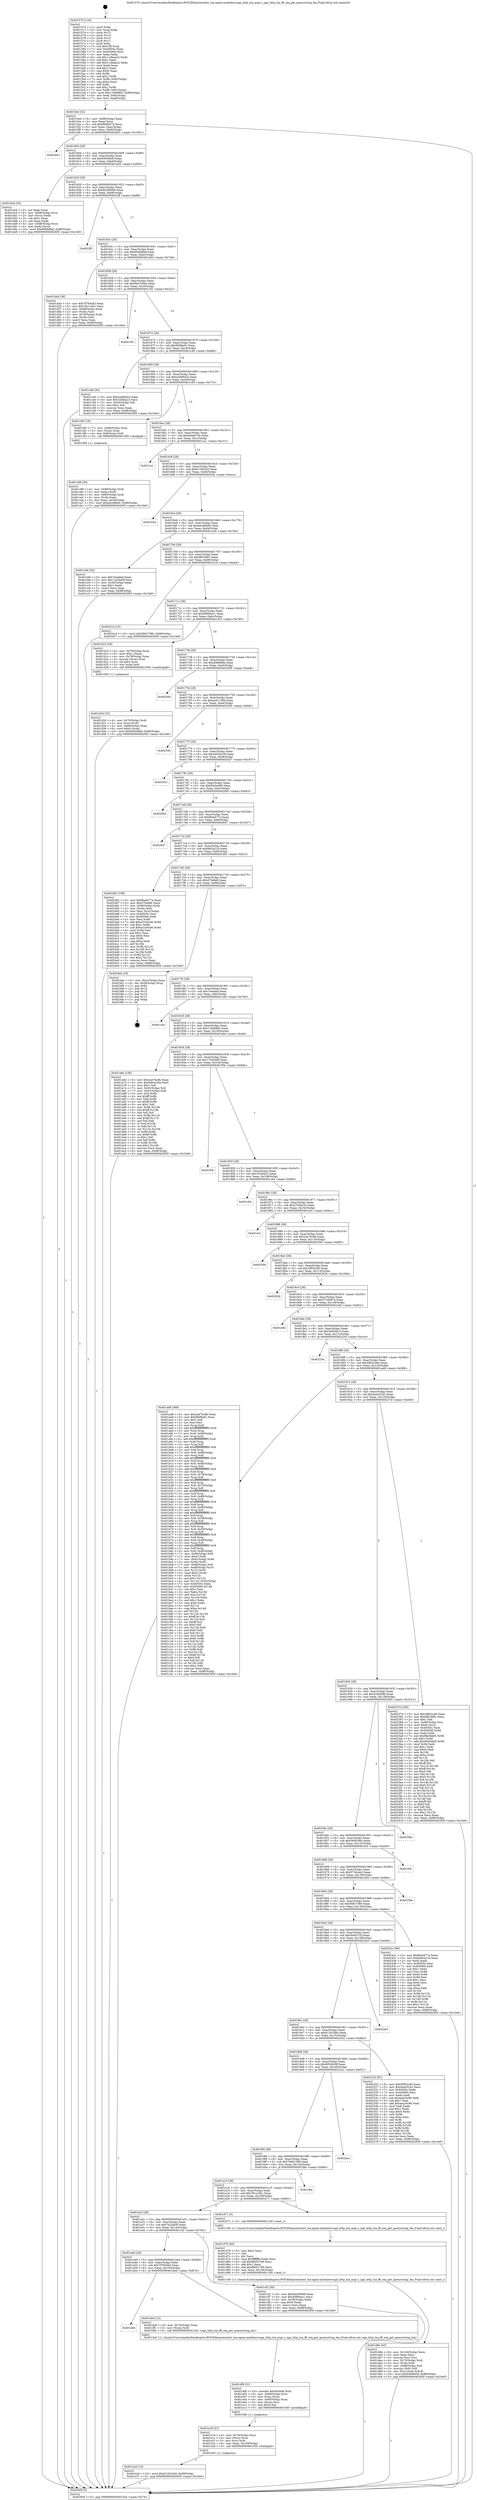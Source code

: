 digraph "0x401570" {
  label = "0x401570 (/mnt/c/Users/mathe/Desktop/tcc/POCII/binaries/extr_lua-nginx-modulesrcngx_http_lua_args.c_ngx_http_lua_ffi_req_get_querystring_len_Final-ollvm.out::main(0))"
  labelloc = "t"
  node[shape=record]

  Entry [label="",width=0.3,height=0.3,shape=circle,fillcolor=black,style=filled]
  "0x4015e4" [label="{
     0x4015e4 [32]\l
     | [instrs]\l
     &nbsp;&nbsp;0x4015e4 \<+6\>: mov -0x98(%rbp),%eax\l
     &nbsp;&nbsp;0x4015ea \<+2\>: mov %eax,%ecx\l
     &nbsp;&nbsp;0x4015ec \<+6\>: sub $0x86fdb57a,%ecx\l
     &nbsp;&nbsp;0x4015f2 \<+6\>: mov %eax,-0xac(%rbp)\l
     &nbsp;&nbsp;0x4015f8 \<+6\>: mov %ecx,-0xb0(%rbp)\l
     &nbsp;&nbsp;0x4015fe \<+6\>: je 0000000000402601 \<main+0x1091\>\l
  }"]
  "0x402601" [label="{
     0x402601\l
  }", style=dashed]
  "0x401604" [label="{
     0x401604 [28]\l
     | [instrs]\l
     &nbsp;&nbsp;0x401604 \<+5\>: jmp 0000000000401609 \<main+0x99\>\l
     &nbsp;&nbsp;0x401609 \<+6\>: mov -0xac(%rbp),%eax\l
     &nbsp;&nbsp;0x40160f \<+5\>: sub $0x93608a5f,%eax\l
     &nbsp;&nbsp;0x401614 \<+6\>: mov %eax,-0xb4(%rbp)\l
     &nbsp;&nbsp;0x40161a \<+6\>: je 0000000000401dcb \<main+0x85b\>\l
  }"]
  Exit [label="",width=0.3,height=0.3,shape=circle,fillcolor=black,style=filled,peripheries=2]
  "0x401dcb" [label="{
     0x401dcb [34]\l
     | [instrs]\l
     &nbsp;&nbsp;0x401dcb \<+2\>: xor %eax,%eax\l
     &nbsp;&nbsp;0x401dcd \<+4\>: mov -0x68(%rbp),%rcx\l
     &nbsp;&nbsp;0x401dd1 \<+2\>: mov (%rcx),%edx\l
     &nbsp;&nbsp;0x401dd3 \<+3\>: sub $0x1,%eax\l
     &nbsp;&nbsp;0x401dd6 \<+2\>: sub %eax,%edx\l
     &nbsp;&nbsp;0x401dd8 \<+4\>: mov -0x68(%rbp),%rcx\l
     &nbsp;&nbsp;0x401ddc \<+2\>: mov %edx,(%rcx)\l
     &nbsp;&nbsp;0x401dde \<+10\>: movl $0x9569dfa9,-0x98(%rbp)\l
     &nbsp;&nbsp;0x401de8 \<+5\>: jmp 000000000040265f \<main+0x10ef\>\l
  }"]
  "0x401620" [label="{
     0x401620 [28]\l
     | [instrs]\l
     &nbsp;&nbsp;0x401620 \<+5\>: jmp 0000000000401625 \<main+0xb5\>\l
     &nbsp;&nbsp;0x401625 \<+6\>: mov -0xac(%rbp),%eax\l
     &nbsp;&nbsp;0x40162b \<+5\>: sub $0x94299466,%eax\l
     &nbsp;&nbsp;0x401630 \<+6\>: mov %eax,-0xb8(%rbp)\l
     &nbsp;&nbsp;0x401636 \<+6\>: je 00000000004022ff \<main+0xd8f\>\l
  }"]
  "0x401e2d" [label="{
     0x401e2d [15]\l
     | [instrs]\l
     &nbsp;&nbsp;0x401e2d \<+10\>: movl $0x61261b84,-0x98(%rbp)\l
     &nbsp;&nbsp;0x401e37 \<+5\>: jmp 000000000040265f \<main+0x10ef\>\l
  }"]
  "0x4022ff" [label="{
     0x4022ff\l
  }", style=dashed]
  "0x40163c" [label="{
     0x40163c [28]\l
     | [instrs]\l
     &nbsp;&nbsp;0x40163c \<+5\>: jmp 0000000000401641 \<main+0xd1\>\l
     &nbsp;&nbsp;0x401641 \<+6\>: mov -0xac(%rbp),%eax\l
     &nbsp;&nbsp;0x401647 \<+5\>: sub $0x9569dfa9,%eax\l
     &nbsp;&nbsp;0x40164c \<+6\>: mov %eax,-0xbc(%rbp)\l
     &nbsp;&nbsp;0x401652 \<+6\>: je 0000000000401d4d \<main+0x7dd\>\l
  }"]
  "0x401e18" [label="{
     0x401e18 [21]\l
     | [instrs]\l
     &nbsp;&nbsp;0x401e18 \<+4\>: mov -0x70(%rbp),%rcx\l
     &nbsp;&nbsp;0x401e1c \<+3\>: mov (%rcx),%rcx\l
     &nbsp;&nbsp;0x401e1f \<+3\>: mov %rcx,%rdi\l
     &nbsp;&nbsp;0x401e22 \<+6\>: mov %eax,-0x158(%rbp)\l
     &nbsp;&nbsp;0x401e28 \<+5\>: call 0000000000401030 \<free@plt\>\l
     | [calls]\l
     &nbsp;&nbsp;0x401030 \{1\} (unknown)\l
  }"]
  "0x401d4d" [label="{
     0x401d4d [36]\l
     | [instrs]\l
     &nbsp;&nbsp;0x401d4d \<+5\>: mov $0x7f793d43,%eax\l
     &nbsp;&nbsp;0x401d52 \<+5\>: mov $0x78c1c4b1,%ecx\l
     &nbsp;&nbsp;0x401d57 \<+4\>: mov -0x68(%rbp),%rdx\l
     &nbsp;&nbsp;0x401d5b \<+2\>: mov (%rdx),%esi\l
     &nbsp;&nbsp;0x401d5d \<+4\>: mov -0x78(%rbp),%rdx\l
     &nbsp;&nbsp;0x401d61 \<+2\>: cmp (%rdx),%esi\l
     &nbsp;&nbsp;0x401d63 \<+3\>: cmovl %ecx,%eax\l
     &nbsp;&nbsp;0x401d66 \<+6\>: mov %eax,-0x98(%rbp)\l
     &nbsp;&nbsp;0x401d6c \<+5\>: jmp 000000000040265f \<main+0x10ef\>\l
  }"]
  "0x401658" [label="{
     0x401658 [28]\l
     | [instrs]\l
     &nbsp;&nbsp;0x401658 \<+5\>: jmp 000000000040165d \<main+0xed\>\l
     &nbsp;&nbsp;0x40165d \<+6\>: mov -0xac(%rbp),%eax\l
     &nbsp;&nbsp;0x401663 \<+5\>: sub $0x9a47e94e,%eax\l
     &nbsp;&nbsp;0x401668 \<+6\>: mov %eax,-0xc0(%rbp)\l
     &nbsp;&nbsp;0x40166e \<+6\>: je 0000000000402192 \<main+0xc22\>\l
  }"]
  "0x401df9" [label="{
     0x401df9 [31]\l
     | [instrs]\l
     &nbsp;&nbsp;0x401df9 \<+10\>: movabs $0x4030d6,%rdi\l
     &nbsp;&nbsp;0x401e03 \<+4\>: mov -0x60(%rbp),%rcx\l
     &nbsp;&nbsp;0x401e07 \<+3\>: mov %rax,(%rcx)\l
     &nbsp;&nbsp;0x401e0a \<+4\>: mov -0x60(%rbp),%rax\l
     &nbsp;&nbsp;0x401e0e \<+3\>: mov (%rax),%rsi\l
     &nbsp;&nbsp;0x401e11 \<+2\>: mov $0x0,%al\l
     &nbsp;&nbsp;0x401e13 \<+5\>: call 0000000000401040 \<printf@plt\>\l
     | [calls]\l
     &nbsp;&nbsp;0x401040 \{1\} (unknown)\l
  }"]
  "0x402192" [label="{
     0x402192\l
  }", style=dashed]
  "0x401674" [label="{
     0x401674 [28]\l
     | [instrs]\l
     &nbsp;&nbsp;0x401674 \<+5\>: jmp 0000000000401679 \<main+0x109\>\l
     &nbsp;&nbsp;0x401679 \<+6\>: mov -0xac(%rbp),%eax\l
     &nbsp;&nbsp;0x40167f \<+5\>: sub $0x9f48bef1,%eax\l
     &nbsp;&nbsp;0x401684 \<+6\>: mov %eax,-0xc4(%rbp)\l
     &nbsp;&nbsp;0x40168a \<+6\>: je 0000000000401c46 \<main+0x6d6\>\l
  }"]
  "0x401a64" [label="{
     0x401a64\l
  }", style=dashed]
  "0x401c46" [label="{
     0x401c46 [30]\l
     | [instrs]\l
     &nbsp;&nbsp;0x401c46 \<+5\>: mov $0xa3d064c4,%eax\l
     &nbsp;&nbsp;0x401c4b \<+5\>: mov $0x1f20ba23,%ecx\l
     &nbsp;&nbsp;0x401c50 \<+3\>: mov -0x35(%rbp),%dl\l
     &nbsp;&nbsp;0x401c53 \<+3\>: test $0x1,%dl\l
     &nbsp;&nbsp;0x401c56 \<+3\>: cmovne %ecx,%eax\l
     &nbsp;&nbsp;0x401c59 \<+6\>: mov %eax,-0x98(%rbp)\l
     &nbsp;&nbsp;0x401c5f \<+5\>: jmp 000000000040265f \<main+0x10ef\>\l
  }"]
  "0x401690" [label="{
     0x401690 [28]\l
     | [instrs]\l
     &nbsp;&nbsp;0x401690 \<+5\>: jmp 0000000000401695 \<main+0x125\>\l
     &nbsp;&nbsp;0x401695 \<+6\>: mov -0xac(%rbp),%eax\l
     &nbsp;&nbsp;0x40169b \<+5\>: sub $0xa3d064c4,%eax\l
     &nbsp;&nbsp;0x4016a0 \<+6\>: mov %eax,-0xc8(%rbp)\l
     &nbsp;&nbsp;0x4016a6 \<+6\>: je 0000000000401c85 \<main+0x715\>\l
  }"]
  "0x401ded" [label="{
     0x401ded [12]\l
     | [instrs]\l
     &nbsp;&nbsp;0x401ded \<+4\>: mov -0x70(%rbp),%rax\l
     &nbsp;&nbsp;0x401df1 \<+3\>: mov (%rax),%rdi\l
     &nbsp;&nbsp;0x401df4 \<+5\>: call 00000000004013a0 \<ngx_http_lua_ffi_req_get_querystring_len\>\l
     | [calls]\l
     &nbsp;&nbsp;0x4013a0 \{1\} (/mnt/c/Users/mathe/Desktop/tcc/POCII/binaries/extr_lua-nginx-modulesrcngx_http_lua_args.c_ngx_http_lua_ffi_req_get_querystring_len_Final-ollvm.out::ngx_http_lua_ffi_req_get_querystring_len)\l
  }"]
  "0x401c85" [label="{
     0x401c85 [19]\l
     | [instrs]\l
     &nbsp;&nbsp;0x401c85 \<+7\>: mov -0x88(%rbp),%rax\l
     &nbsp;&nbsp;0x401c8c \<+3\>: mov (%rax),%rax\l
     &nbsp;&nbsp;0x401c8f \<+4\>: mov 0x8(%rax),%rdi\l
     &nbsp;&nbsp;0x401c93 \<+5\>: call 0000000000401060 \<atoi@plt\>\l
     | [calls]\l
     &nbsp;&nbsp;0x401060 \{1\} (unknown)\l
  }"]
  "0x4016ac" [label="{
     0x4016ac [28]\l
     | [instrs]\l
     &nbsp;&nbsp;0x4016ac \<+5\>: jmp 00000000004016b1 \<main+0x141\>\l
     &nbsp;&nbsp;0x4016b1 \<+6\>: mov -0xac(%rbp),%eax\l
     &nbsp;&nbsp;0x4016b7 \<+5\>: sub $0xb0eb67dc,%eax\l
     &nbsp;&nbsp;0x4016bc \<+6\>: mov %eax,-0xcc(%rbp)\l
     &nbsp;&nbsp;0x4016c2 \<+6\>: je 00000000004021a1 \<main+0xc31\>\l
  }"]
  "0x401d9e" [label="{
     0x401d9e [45]\l
     | [instrs]\l
     &nbsp;&nbsp;0x401d9e \<+6\>: mov -0x154(%rbp),%ecx\l
     &nbsp;&nbsp;0x401da4 \<+3\>: imul %eax,%ecx\l
     &nbsp;&nbsp;0x401da7 \<+3\>: movslq %ecx,%rsi\l
     &nbsp;&nbsp;0x401daa \<+4\>: mov -0x70(%rbp),%rdi\l
     &nbsp;&nbsp;0x401dae \<+3\>: mov (%rdi),%rdi\l
     &nbsp;&nbsp;0x401db1 \<+4\>: mov -0x68(%rbp),%r8\l
     &nbsp;&nbsp;0x401db5 \<+3\>: movslq (%r8),%r8\l
     &nbsp;&nbsp;0x401db8 \<+4\>: mov %rsi,(%rdi,%r8,8)\l
     &nbsp;&nbsp;0x401dbc \<+10\>: movl $0x93608a5f,-0x98(%rbp)\l
     &nbsp;&nbsp;0x401dc6 \<+5\>: jmp 000000000040265f \<main+0x10ef\>\l
  }"]
  "0x4021a1" [label="{
     0x4021a1\l
  }", style=dashed]
  "0x4016c8" [label="{
     0x4016c8 [28]\l
     | [instrs]\l
     &nbsp;&nbsp;0x4016c8 \<+5\>: jmp 00000000004016cd \<main+0x15d\>\l
     &nbsp;&nbsp;0x4016cd \<+6\>: mov -0xac(%rbp),%eax\l
     &nbsp;&nbsp;0x4016d3 \<+5\>: sub $0xb15d02c0,%eax\l
     &nbsp;&nbsp;0x4016d8 \<+6\>: mov %eax,-0xd0(%rbp)\l
     &nbsp;&nbsp;0x4016de \<+6\>: je 000000000040203a \<main+0xaca\>\l
  }"]
  "0x401d76" [label="{
     0x401d76 [40]\l
     | [instrs]\l
     &nbsp;&nbsp;0x401d76 \<+5\>: mov $0x2,%ecx\l
     &nbsp;&nbsp;0x401d7b \<+1\>: cltd\l
     &nbsp;&nbsp;0x401d7c \<+2\>: idiv %ecx\l
     &nbsp;&nbsp;0x401d7e \<+6\>: imul $0xfffffffe,%edx,%ecx\l
     &nbsp;&nbsp;0x401d84 \<+6\>: sub $0xf9d527b9,%ecx\l
     &nbsp;&nbsp;0x401d8a \<+3\>: add $0x1,%ecx\l
     &nbsp;&nbsp;0x401d8d \<+6\>: add $0xf9d527b9,%ecx\l
     &nbsp;&nbsp;0x401d93 \<+6\>: mov %ecx,-0x154(%rbp)\l
     &nbsp;&nbsp;0x401d99 \<+5\>: call 0000000000401160 \<next_i\>\l
     | [calls]\l
     &nbsp;&nbsp;0x401160 \{1\} (/mnt/c/Users/mathe/Desktop/tcc/POCII/binaries/extr_lua-nginx-modulesrcngx_http_lua_args.c_ngx_http_lua_ffi_req_get_querystring_len_Final-ollvm.out::next_i)\l
  }"]
  "0x40203a" [label="{
     0x40203a\l
  }", style=dashed]
  "0x4016e4" [label="{
     0x4016e4 [28]\l
     | [instrs]\l
     &nbsp;&nbsp;0x4016e4 \<+5\>: jmp 00000000004016e9 \<main+0x179\>\l
     &nbsp;&nbsp;0x4016e9 \<+6\>: mov -0xac(%rbp),%eax\l
     &nbsp;&nbsp;0x4016ef \<+5\>: sub $0xbecdd6d4,%eax\l
     &nbsp;&nbsp;0x4016f4 \<+6\>: mov %eax,-0xd4(%rbp)\l
     &nbsp;&nbsp;0x4016fa \<+6\>: je 0000000000401cb6 \<main+0x746\>\l
  }"]
  "0x401d2d" [label="{
     0x401d2d [32]\l
     | [instrs]\l
     &nbsp;&nbsp;0x401d2d \<+4\>: mov -0x70(%rbp),%rdi\l
     &nbsp;&nbsp;0x401d31 \<+3\>: mov %rax,(%rdi)\l
     &nbsp;&nbsp;0x401d34 \<+4\>: mov -0x68(%rbp),%rax\l
     &nbsp;&nbsp;0x401d38 \<+6\>: movl $0x0,(%rax)\l
     &nbsp;&nbsp;0x401d3e \<+10\>: movl $0x9569dfa9,-0x98(%rbp)\l
     &nbsp;&nbsp;0x401d48 \<+5\>: jmp 000000000040265f \<main+0x10ef\>\l
  }"]
  "0x401cb6" [label="{
     0x401cb6 [30]\l
     | [instrs]\l
     &nbsp;&nbsp;0x401cb6 \<+5\>: mov $0x7eeedad,%eax\l
     &nbsp;&nbsp;0x401cbb \<+5\>: mov $0x7a22be5f,%ecx\l
     &nbsp;&nbsp;0x401cc0 \<+3\>: mov -0x34(%rbp),%edx\l
     &nbsp;&nbsp;0x401cc3 \<+3\>: cmp $0x1,%edx\l
     &nbsp;&nbsp;0x401cc6 \<+3\>: cmovl %ecx,%eax\l
     &nbsp;&nbsp;0x401cc9 \<+6\>: mov %eax,-0x98(%rbp)\l
     &nbsp;&nbsp;0x401ccf \<+5\>: jmp 000000000040265f \<main+0x10ef\>\l
  }"]
  "0x401700" [label="{
     0x401700 [28]\l
     | [instrs]\l
     &nbsp;&nbsp;0x401700 \<+5\>: jmp 0000000000401705 \<main+0x195\>\l
     &nbsp;&nbsp;0x401705 \<+6\>: mov -0xac(%rbp),%eax\l
     &nbsp;&nbsp;0x40170b \<+5\>: sub $0xbff10681,%eax\l
     &nbsp;&nbsp;0x401710 \<+6\>: mov %eax,-0xd8(%rbp)\l
     &nbsp;&nbsp;0x401716 \<+6\>: je 000000000040241d \<main+0xead\>\l
  }"]
  "0x401a48" [label="{
     0x401a48 [28]\l
     | [instrs]\l
     &nbsp;&nbsp;0x401a48 \<+5\>: jmp 0000000000401a4d \<main+0x4dd\>\l
     &nbsp;&nbsp;0x401a4d \<+6\>: mov -0xac(%rbp),%eax\l
     &nbsp;&nbsp;0x401a53 \<+5\>: sub $0x7f793d43,%eax\l
     &nbsp;&nbsp;0x401a58 \<+6\>: mov %eax,-0x150(%rbp)\l
     &nbsp;&nbsp;0x401a5e \<+6\>: je 0000000000401ded \<main+0x87d\>\l
  }"]
  "0x40241d" [label="{
     0x40241d [15]\l
     | [instrs]\l
     &nbsp;&nbsp;0x40241d \<+10\>: movl $0x588c7380,-0x98(%rbp)\l
     &nbsp;&nbsp;0x402427 \<+5\>: jmp 000000000040265f \<main+0x10ef\>\l
  }"]
  "0x40171c" [label="{
     0x40171c [28]\l
     | [instrs]\l
     &nbsp;&nbsp;0x40171c \<+5\>: jmp 0000000000401721 \<main+0x1b1\>\l
     &nbsp;&nbsp;0x401721 \<+6\>: mov -0xac(%rbp),%eax\l
     &nbsp;&nbsp;0x401727 \<+5\>: sub $0xd089aec1,%eax\l
     &nbsp;&nbsp;0x40172c \<+6\>: mov %eax,-0xdc(%rbp)\l
     &nbsp;&nbsp;0x401732 \<+6\>: je 0000000000401d10 \<main+0x7a0\>\l
  }"]
  "0x401cf2" [label="{
     0x401cf2 [30]\l
     | [instrs]\l
     &nbsp;&nbsp;0x401cf2 \<+5\>: mov $0x94299466,%eax\l
     &nbsp;&nbsp;0x401cf7 \<+5\>: mov $0xd089aec1,%ecx\l
     &nbsp;&nbsp;0x401cfc \<+3\>: mov -0x34(%rbp),%edx\l
     &nbsp;&nbsp;0x401cff \<+3\>: cmp $0x0,%edx\l
     &nbsp;&nbsp;0x401d02 \<+3\>: cmove %ecx,%eax\l
     &nbsp;&nbsp;0x401d05 \<+6\>: mov %eax,-0x98(%rbp)\l
     &nbsp;&nbsp;0x401d0b \<+5\>: jmp 000000000040265f \<main+0x10ef\>\l
  }"]
  "0x401d10" [label="{
     0x401d10 [29]\l
     | [instrs]\l
     &nbsp;&nbsp;0x401d10 \<+4\>: mov -0x78(%rbp),%rax\l
     &nbsp;&nbsp;0x401d14 \<+6\>: movl $0x1,(%rax)\l
     &nbsp;&nbsp;0x401d1a \<+4\>: mov -0x78(%rbp),%rax\l
     &nbsp;&nbsp;0x401d1e \<+3\>: movslq (%rax),%rax\l
     &nbsp;&nbsp;0x401d21 \<+4\>: shl $0x3,%rax\l
     &nbsp;&nbsp;0x401d25 \<+3\>: mov %rax,%rdi\l
     &nbsp;&nbsp;0x401d28 \<+5\>: call 0000000000401050 \<malloc@plt\>\l
     | [calls]\l
     &nbsp;&nbsp;0x401050 \{1\} (unknown)\l
  }"]
  "0x401738" [label="{
     0x401738 [28]\l
     | [instrs]\l
     &nbsp;&nbsp;0x401738 \<+5\>: jmp 000000000040173d \<main+0x1cd\>\l
     &nbsp;&nbsp;0x40173d \<+6\>: mov -0xac(%rbp),%eax\l
     &nbsp;&nbsp;0x401743 \<+5\>: sub $0xd0fd9e6e,%eax\l
     &nbsp;&nbsp;0x401748 \<+6\>: mov %eax,-0xe0(%rbp)\l
     &nbsp;&nbsp;0x40174e \<+6\>: je 0000000000402058 \<main+0xae8\>\l
  }"]
  "0x401a2c" [label="{
     0x401a2c [28]\l
     | [instrs]\l
     &nbsp;&nbsp;0x401a2c \<+5\>: jmp 0000000000401a31 \<main+0x4c1\>\l
     &nbsp;&nbsp;0x401a31 \<+6\>: mov -0xac(%rbp),%eax\l
     &nbsp;&nbsp;0x401a37 \<+5\>: sub $0x7a22be5f,%eax\l
     &nbsp;&nbsp;0x401a3c \<+6\>: mov %eax,-0x14c(%rbp)\l
     &nbsp;&nbsp;0x401a42 \<+6\>: je 0000000000401cf2 \<main+0x782\>\l
  }"]
  "0x402058" [label="{
     0x402058\l
  }", style=dashed]
  "0x401754" [label="{
     0x401754 [28]\l
     | [instrs]\l
     &nbsp;&nbsp;0x401754 \<+5\>: jmp 0000000000401759 \<main+0x1e9\>\l
     &nbsp;&nbsp;0x401759 \<+6\>: mov -0xac(%rbp),%eax\l
     &nbsp;&nbsp;0x40175f \<+5\>: sub $0xead1149d,%eax\l
     &nbsp;&nbsp;0x401764 \<+6\>: mov %eax,-0xe4(%rbp)\l
     &nbsp;&nbsp;0x40176a \<+6\>: je 0000000000402545 \<main+0xfd5\>\l
  }"]
  "0x401d71" [label="{
     0x401d71 [5]\l
     | [instrs]\l
     &nbsp;&nbsp;0x401d71 \<+5\>: call 0000000000401160 \<next_i\>\l
     | [calls]\l
     &nbsp;&nbsp;0x401160 \{1\} (/mnt/c/Users/mathe/Desktop/tcc/POCII/binaries/extr_lua-nginx-modulesrcngx_http_lua_args.c_ngx_http_lua_ffi_req_get_querystring_len_Final-ollvm.out::next_i)\l
  }"]
  "0x402545" [label="{
     0x402545\l
  }", style=dashed]
  "0x401770" [label="{
     0x401770 [28]\l
     | [instrs]\l
     &nbsp;&nbsp;0x401770 \<+5\>: jmp 0000000000401775 \<main+0x205\>\l
     &nbsp;&nbsp;0x401775 \<+6\>: mov -0xac(%rbp),%eax\l
     &nbsp;&nbsp;0x40177b \<+5\>: sub $0xed52bc39,%eax\l
     &nbsp;&nbsp;0x401780 \<+6\>: mov %eax,-0xe8(%rbp)\l
     &nbsp;&nbsp;0x401786 \<+6\>: je 00000000004025a7 \<main+0x1037\>\l
  }"]
  "0x401a10" [label="{
     0x401a10 [28]\l
     | [instrs]\l
     &nbsp;&nbsp;0x401a10 \<+5\>: jmp 0000000000401a15 \<main+0x4a5\>\l
     &nbsp;&nbsp;0x401a15 \<+6\>: mov -0xac(%rbp),%eax\l
     &nbsp;&nbsp;0x401a1b \<+5\>: sub $0x78c1c4b1,%eax\l
     &nbsp;&nbsp;0x401a20 \<+6\>: mov %eax,-0x148(%rbp)\l
     &nbsp;&nbsp;0x401a26 \<+6\>: je 0000000000401d71 \<main+0x801\>\l
  }"]
  "0x4025a7" [label="{
     0x4025a7\l
  }", style=dashed]
  "0x40178c" [label="{
     0x40178c [28]\l
     | [instrs]\l
     &nbsp;&nbsp;0x40178c \<+5\>: jmp 0000000000401791 \<main+0x221\>\l
     &nbsp;&nbsp;0x401791 \<+6\>: mov -0xac(%rbp),%eax\l
     &nbsp;&nbsp;0x401797 \<+5\>: sub $0xf0a3edd9,%eax\l
     &nbsp;&nbsp;0x40179c \<+6\>: mov %eax,-0xec(%rbp)\l
     &nbsp;&nbsp;0x4017a2 \<+6\>: je 00000000004020b3 \<main+0xb43\>\l
  }"]
  "0x401f6a" [label="{
     0x401f6a\l
  }", style=dashed]
  "0x4020b3" [label="{
     0x4020b3\l
  }", style=dashed]
  "0x4017a8" [label="{
     0x4017a8 [28]\l
     | [instrs]\l
     &nbsp;&nbsp;0x4017a8 \<+5\>: jmp 00000000004017ad \<main+0x23d\>\l
     &nbsp;&nbsp;0x4017ad \<+6\>: mov -0xac(%rbp),%eax\l
     &nbsp;&nbsp;0x4017b3 \<+5\>: sub $0xf6ab477a,%eax\l
     &nbsp;&nbsp;0x4017b8 \<+6\>: mov %eax,-0xf0(%rbp)\l
     &nbsp;&nbsp;0x4017be \<+6\>: je 0000000000402647 \<main+0x10d7\>\l
  }"]
  "0x4019f4" [label="{
     0x4019f4 [28]\l
     | [instrs]\l
     &nbsp;&nbsp;0x4019f4 \<+5\>: jmp 00000000004019f9 \<main+0x489\>\l
     &nbsp;&nbsp;0x4019f9 \<+6\>: mov -0xac(%rbp),%eax\l
     &nbsp;&nbsp;0x4019ff \<+5\>: sub $0x784b1299,%eax\l
     &nbsp;&nbsp;0x401a04 \<+6\>: mov %eax,-0x144(%rbp)\l
     &nbsp;&nbsp;0x401a0a \<+6\>: je 0000000000401f6a \<main+0x9fa\>\l
  }"]
  "0x402647" [label="{
     0x402647\l
  }", style=dashed]
  "0x4017c4" [label="{
     0x4017c4 [28]\l
     | [instrs]\l
     &nbsp;&nbsp;0x4017c4 \<+5\>: jmp 00000000004017c9 \<main+0x259\>\l
     &nbsp;&nbsp;0x4017c9 \<+6\>: mov -0xac(%rbp),%eax\l
     &nbsp;&nbsp;0x4017cf \<+5\>: sub $0xfed2a21b,%eax\l
     &nbsp;&nbsp;0x4017d4 \<+6\>: mov %eax,-0xf4(%rbp)\l
     &nbsp;&nbsp;0x4017da \<+6\>: je 0000000000402482 \<main+0xf12\>\l
  }"]
  "0x4022a1" [label="{
     0x4022a1\l
  }", style=dashed]
  "0x402482" [label="{
     0x402482 [108]\l
     | [instrs]\l
     &nbsp;&nbsp;0x402482 \<+5\>: mov $0xf6ab477a,%eax\l
     &nbsp;&nbsp;0x402487 \<+5\>: mov $0x470e8e6,%ecx\l
     &nbsp;&nbsp;0x40248c \<+7\>: mov -0x90(%rbp),%rdx\l
     &nbsp;&nbsp;0x402493 \<+2\>: mov (%rdx),%esi\l
     &nbsp;&nbsp;0x402495 \<+3\>: mov %esi,-0x2c(%rbp)\l
     &nbsp;&nbsp;0x402498 \<+7\>: mov 0x40505c,%esi\l
     &nbsp;&nbsp;0x40249f \<+7\>: mov 0x405060,%edi\l
     &nbsp;&nbsp;0x4024a6 \<+3\>: mov %esi,%r8d\l
     &nbsp;&nbsp;0x4024a9 \<+7\>: add $0xe3104cd6,%r8d\l
     &nbsp;&nbsp;0x4024b0 \<+4\>: sub $0x1,%r8d\l
     &nbsp;&nbsp;0x4024b4 \<+7\>: sub $0xe3104cd6,%r8d\l
     &nbsp;&nbsp;0x4024bb \<+4\>: imul %r8d,%esi\l
     &nbsp;&nbsp;0x4024bf \<+3\>: and $0x1,%esi\l
     &nbsp;&nbsp;0x4024c2 \<+3\>: cmp $0x0,%esi\l
     &nbsp;&nbsp;0x4024c5 \<+4\>: sete %r9b\l
     &nbsp;&nbsp;0x4024c9 \<+3\>: cmp $0xa,%edi\l
     &nbsp;&nbsp;0x4024cc \<+4\>: setl %r10b\l
     &nbsp;&nbsp;0x4024d0 \<+3\>: mov %r9b,%r11b\l
     &nbsp;&nbsp;0x4024d3 \<+3\>: and %r10b,%r11b\l
     &nbsp;&nbsp;0x4024d6 \<+3\>: xor %r10b,%r9b\l
     &nbsp;&nbsp;0x4024d9 \<+3\>: or %r9b,%r11b\l
     &nbsp;&nbsp;0x4024dc \<+4\>: test $0x1,%r11b\l
     &nbsp;&nbsp;0x4024e0 \<+3\>: cmovne %ecx,%eax\l
     &nbsp;&nbsp;0x4024e3 \<+6\>: mov %eax,-0x98(%rbp)\l
     &nbsp;&nbsp;0x4024e9 \<+5\>: jmp 000000000040265f \<main+0x10ef\>\l
  }"]
  "0x4017e0" [label="{
     0x4017e0 [28]\l
     | [instrs]\l
     &nbsp;&nbsp;0x4017e0 \<+5\>: jmp 00000000004017e5 \<main+0x275\>\l
     &nbsp;&nbsp;0x4017e5 \<+6\>: mov -0xac(%rbp),%eax\l
     &nbsp;&nbsp;0x4017eb \<+5\>: sub $0x470e8e6,%eax\l
     &nbsp;&nbsp;0x4017f0 \<+6\>: mov %eax,-0xf8(%rbp)\l
     &nbsp;&nbsp;0x4017f6 \<+6\>: je 00000000004024ee \<main+0xf7e\>\l
  }"]
  "0x4019d8" [label="{
     0x4019d8 [28]\l
     | [instrs]\l
     &nbsp;&nbsp;0x4019d8 \<+5\>: jmp 00000000004019dd \<main+0x46d\>\l
     &nbsp;&nbsp;0x4019dd \<+6\>: mov -0xac(%rbp),%eax\l
     &nbsp;&nbsp;0x4019e3 \<+5\>: sub $0x6954549f,%eax\l
     &nbsp;&nbsp;0x4019e8 \<+6\>: mov %eax,-0x140(%rbp)\l
     &nbsp;&nbsp;0x4019ee \<+6\>: je 00000000004022a1 \<main+0xd31\>\l
  }"]
  "0x4024ee" [label="{
     0x4024ee [18]\l
     | [instrs]\l
     &nbsp;&nbsp;0x4024ee \<+3\>: mov -0x2c(%rbp),%eax\l
     &nbsp;&nbsp;0x4024f1 \<+4\>: lea -0x28(%rbp),%rsp\l
     &nbsp;&nbsp;0x4024f5 \<+1\>: pop %rbx\l
     &nbsp;&nbsp;0x4024f6 \<+2\>: pop %r12\l
     &nbsp;&nbsp;0x4024f8 \<+2\>: pop %r13\l
     &nbsp;&nbsp;0x4024fa \<+2\>: pop %r14\l
     &nbsp;&nbsp;0x4024fc \<+2\>: pop %r15\l
     &nbsp;&nbsp;0x4024fe \<+1\>: pop %rbp\l
     &nbsp;&nbsp;0x4024ff \<+1\>: ret\l
  }"]
  "0x4017fc" [label="{
     0x4017fc [28]\l
     | [instrs]\l
     &nbsp;&nbsp;0x4017fc \<+5\>: jmp 0000000000401801 \<main+0x291\>\l
     &nbsp;&nbsp;0x401801 \<+6\>: mov -0xac(%rbp),%eax\l
     &nbsp;&nbsp;0x401807 \<+5\>: sub $0x7eeedad,%eax\l
     &nbsp;&nbsp;0x40180c \<+6\>: mov %eax,-0xfc(%rbp)\l
     &nbsp;&nbsp;0x401812 \<+6\>: je 0000000000401cd4 \<main+0x764\>\l
  }"]
  "0x402322" [label="{
     0x402322 [91]\l
     | [instrs]\l
     &nbsp;&nbsp;0x402322 \<+5\>: mov $0x2f902cd0,%eax\l
     &nbsp;&nbsp;0x402327 \<+5\>: mov $0x4a4c5242,%ecx\l
     &nbsp;&nbsp;0x40232c \<+7\>: mov 0x40505c,%edx\l
     &nbsp;&nbsp;0x402333 \<+7\>: mov 0x405060,%esi\l
     &nbsp;&nbsp;0x40233a \<+2\>: mov %edx,%edi\l
     &nbsp;&nbsp;0x40233c \<+6\>: sub $0xaea20c96,%edi\l
     &nbsp;&nbsp;0x402342 \<+3\>: sub $0x1,%edi\l
     &nbsp;&nbsp;0x402345 \<+6\>: add $0xaea20c96,%edi\l
     &nbsp;&nbsp;0x40234b \<+3\>: imul %edi,%edx\l
     &nbsp;&nbsp;0x40234e \<+3\>: and $0x1,%edx\l
     &nbsp;&nbsp;0x402351 \<+3\>: cmp $0x0,%edx\l
     &nbsp;&nbsp;0x402354 \<+4\>: sete %r8b\l
     &nbsp;&nbsp;0x402358 \<+3\>: cmp $0xa,%esi\l
     &nbsp;&nbsp;0x40235b \<+4\>: setl %r9b\l
     &nbsp;&nbsp;0x40235f \<+3\>: mov %r8b,%r10b\l
     &nbsp;&nbsp;0x402362 \<+3\>: and %r9b,%r10b\l
     &nbsp;&nbsp;0x402365 \<+3\>: xor %r9b,%r8b\l
     &nbsp;&nbsp;0x402368 \<+3\>: or %r8b,%r10b\l
     &nbsp;&nbsp;0x40236b \<+4\>: test $0x1,%r10b\l
     &nbsp;&nbsp;0x40236f \<+3\>: cmovne %ecx,%eax\l
     &nbsp;&nbsp;0x402372 \<+6\>: mov %eax,-0x98(%rbp)\l
     &nbsp;&nbsp;0x402378 \<+5\>: jmp 000000000040265f \<main+0x10ef\>\l
  }"]
  "0x401cd4" [label="{
     0x401cd4\l
  }", style=dashed]
  "0x401818" [label="{
     0x401818 [28]\l
     | [instrs]\l
     &nbsp;&nbsp;0x401818 \<+5\>: jmp 000000000040181d \<main+0x2ad\>\l
     &nbsp;&nbsp;0x40181d \<+6\>: mov -0xac(%rbp),%eax\l
     &nbsp;&nbsp;0x401823 \<+5\>: sub $0x11b60865,%eax\l
     &nbsp;&nbsp;0x401828 \<+6\>: mov %eax,-0x100(%rbp)\l
     &nbsp;&nbsp;0x40182e \<+6\>: je 0000000000401a6e \<main+0x4fe\>\l
  }"]
  "0x4019bc" [label="{
     0x4019bc [28]\l
     | [instrs]\l
     &nbsp;&nbsp;0x4019bc \<+5\>: jmp 00000000004019c1 \<main+0x451\>\l
     &nbsp;&nbsp;0x4019c1 \<+6\>: mov -0xac(%rbp),%eax\l
     &nbsp;&nbsp;0x4019c7 \<+5\>: sub $0x61261b84,%eax\l
     &nbsp;&nbsp;0x4019cc \<+6\>: mov %eax,-0x13c(%rbp)\l
     &nbsp;&nbsp;0x4019d2 \<+6\>: je 0000000000402322 \<main+0xdb2\>\l
  }"]
  "0x401a6e" [label="{
     0x401a6e [106]\l
     | [instrs]\l
     &nbsp;&nbsp;0x401a6e \<+5\>: mov $0x2a47bc8b,%eax\l
     &nbsp;&nbsp;0x401a73 \<+5\>: mov $0x49b3c26a,%ecx\l
     &nbsp;&nbsp;0x401a78 \<+2\>: mov $0x1,%dl\l
     &nbsp;&nbsp;0x401a7a \<+7\>: mov -0x92(%rbp),%sil\l
     &nbsp;&nbsp;0x401a81 \<+7\>: mov -0x91(%rbp),%dil\l
     &nbsp;&nbsp;0x401a88 \<+3\>: mov %sil,%r8b\l
     &nbsp;&nbsp;0x401a8b \<+4\>: xor $0xff,%r8b\l
     &nbsp;&nbsp;0x401a8f \<+3\>: mov %dil,%r9b\l
     &nbsp;&nbsp;0x401a92 \<+4\>: xor $0xff,%r9b\l
     &nbsp;&nbsp;0x401a96 \<+3\>: xor $0x1,%dl\l
     &nbsp;&nbsp;0x401a99 \<+3\>: mov %r8b,%r10b\l
     &nbsp;&nbsp;0x401a9c \<+4\>: and $0xff,%r10b\l
     &nbsp;&nbsp;0x401aa0 \<+3\>: and %dl,%sil\l
     &nbsp;&nbsp;0x401aa3 \<+3\>: mov %r9b,%r11b\l
     &nbsp;&nbsp;0x401aa6 \<+4\>: and $0xff,%r11b\l
     &nbsp;&nbsp;0x401aaa \<+3\>: and %dl,%dil\l
     &nbsp;&nbsp;0x401aad \<+3\>: or %sil,%r10b\l
     &nbsp;&nbsp;0x401ab0 \<+3\>: or %dil,%r11b\l
     &nbsp;&nbsp;0x401ab3 \<+3\>: xor %r11b,%r10b\l
     &nbsp;&nbsp;0x401ab6 \<+3\>: or %r9b,%r8b\l
     &nbsp;&nbsp;0x401ab9 \<+4\>: xor $0xff,%r8b\l
     &nbsp;&nbsp;0x401abd \<+3\>: or $0x1,%dl\l
     &nbsp;&nbsp;0x401ac0 \<+3\>: and %dl,%r8b\l
     &nbsp;&nbsp;0x401ac3 \<+3\>: or %r8b,%r10b\l
     &nbsp;&nbsp;0x401ac6 \<+4\>: test $0x1,%r10b\l
     &nbsp;&nbsp;0x401aca \<+3\>: cmovne %ecx,%eax\l
     &nbsp;&nbsp;0x401acd \<+6\>: mov %eax,-0x98(%rbp)\l
     &nbsp;&nbsp;0x401ad3 \<+5\>: jmp 000000000040265f \<main+0x10ef\>\l
  }"]
  "0x401834" [label="{
     0x401834 [28]\l
     | [instrs]\l
     &nbsp;&nbsp;0x401834 \<+5\>: jmp 0000000000401839 \<main+0x2c9\>\l
     &nbsp;&nbsp;0x401839 \<+6\>: mov -0xac(%rbp),%eax\l
     &nbsp;&nbsp;0x40183f \<+5\>: sub $0x17b52bf0,%eax\l
     &nbsp;&nbsp;0x401844 \<+6\>: mov %eax,-0x104(%rbp)\l
     &nbsp;&nbsp;0x40184a \<+6\>: je 0000000000401f5b \<main+0x9eb\>\l
  }"]
  "0x40265f" [label="{
     0x40265f [5]\l
     | [instrs]\l
     &nbsp;&nbsp;0x40265f \<+5\>: jmp 00000000004015e4 \<main+0x74\>\l
  }"]
  "0x401570" [label="{
     0x401570 [116]\l
     | [instrs]\l
     &nbsp;&nbsp;0x401570 \<+1\>: push %rbp\l
     &nbsp;&nbsp;0x401571 \<+3\>: mov %rsp,%rbp\l
     &nbsp;&nbsp;0x401574 \<+2\>: push %r15\l
     &nbsp;&nbsp;0x401576 \<+2\>: push %r14\l
     &nbsp;&nbsp;0x401578 \<+2\>: push %r13\l
     &nbsp;&nbsp;0x40157a \<+2\>: push %r12\l
     &nbsp;&nbsp;0x40157c \<+1\>: push %rbx\l
     &nbsp;&nbsp;0x40157d \<+7\>: sub $0x158,%rsp\l
     &nbsp;&nbsp;0x401584 \<+7\>: mov 0x40505c,%eax\l
     &nbsp;&nbsp;0x40158b \<+7\>: mov 0x405060,%ecx\l
     &nbsp;&nbsp;0x401592 \<+2\>: mov %eax,%edx\l
     &nbsp;&nbsp;0x401594 \<+6\>: sub $0x11dbaa22,%edx\l
     &nbsp;&nbsp;0x40159a \<+3\>: sub $0x1,%edx\l
     &nbsp;&nbsp;0x40159d \<+6\>: add $0x11dbaa22,%edx\l
     &nbsp;&nbsp;0x4015a3 \<+3\>: imul %edx,%eax\l
     &nbsp;&nbsp;0x4015a6 \<+3\>: and $0x1,%eax\l
     &nbsp;&nbsp;0x4015a9 \<+3\>: cmp $0x0,%eax\l
     &nbsp;&nbsp;0x4015ac \<+4\>: sete %r8b\l
     &nbsp;&nbsp;0x4015b0 \<+4\>: and $0x1,%r8b\l
     &nbsp;&nbsp;0x4015b4 \<+7\>: mov %r8b,-0x92(%rbp)\l
     &nbsp;&nbsp;0x4015bb \<+3\>: cmp $0xa,%ecx\l
     &nbsp;&nbsp;0x4015be \<+4\>: setl %r8b\l
     &nbsp;&nbsp;0x4015c2 \<+4\>: and $0x1,%r8b\l
     &nbsp;&nbsp;0x4015c6 \<+7\>: mov %r8b,-0x91(%rbp)\l
     &nbsp;&nbsp;0x4015cd \<+10\>: movl $0x11b60865,-0x98(%rbp)\l
     &nbsp;&nbsp;0x4015d7 \<+6\>: mov %edi,-0x9c(%rbp)\l
     &nbsp;&nbsp;0x4015dd \<+7\>: mov %rsi,-0xa8(%rbp)\l
  }"]
  "0x4022b0" [label="{
     0x4022b0\l
  }", style=dashed]
  "0x401f5b" [label="{
     0x401f5b\l
  }", style=dashed]
  "0x401850" [label="{
     0x401850 [28]\l
     | [instrs]\l
     &nbsp;&nbsp;0x401850 \<+5\>: jmp 0000000000401855 \<main+0x2e5\>\l
     &nbsp;&nbsp;0x401855 \<+6\>: mov -0xac(%rbp),%eax\l
     &nbsp;&nbsp;0x40185b \<+5\>: sub $0x1f20ba23,%eax\l
     &nbsp;&nbsp;0x401860 \<+6\>: mov %eax,-0x108(%rbp)\l
     &nbsp;&nbsp;0x401866 \<+6\>: je 0000000000401c64 \<main+0x6f4\>\l
  }"]
  "0x4019a0" [label="{
     0x4019a0 [28]\l
     | [instrs]\l
     &nbsp;&nbsp;0x4019a0 \<+5\>: jmp 00000000004019a5 \<main+0x435\>\l
     &nbsp;&nbsp;0x4019a5 \<+6\>: mov -0xac(%rbp),%eax\l
     &nbsp;&nbsp;0x4019ab \<+5\>: sub $0x5b497c2f,%eax\l
     &nbsp;&nbsp;0x4019b0 \<+6\>: mov %eax,-0x138(%rbp)\l
     &nbsp;&nbsp;0x4019b6 \<+6\>: je 00000000004022b0 \<main+0xd40\>\l
  }"]
  "0x401c64" [label="{
     0x401c64\l
  }", style=dashed]
  "0x40186c" [label="{
     0x40186c [28]\l
     | [instrs]\l
     &nbsp;&nbsp;0x40186c \<+5\>: jmp 0000000000401871 \<main+0x301\>\l
     &nbsp;&nbsp;0x401871 \<+6\>: mov -0xac(%rbp),%eax\l
     &nbsp;&nbsp;0x401877 \<+5\>: sub $0x2764bc3c,%eax\l
     &nbsp;&nbsp;0x40187c \<+6\>: mov %eax,-0x10c(%rbp)\l
     &nbsp;&nbsp;0x401882 \<+6\>: je 0000000000401e3c \<main+0x8cc\>\l
  }"]
  "0x40242c" [label="{
     0x40242c [86]\l
     | [instrs]\l
     &nbsp;&nbsp;0x40242c \<+5\>: mov $0xf6ab477a,%eax\l
     &nbsp;&nbsp;0x402431 \<+5\>: mov $0xfed2a21b,%ecx\l
     &nbsp;&nbsp;0x402436 \<+2\>: xor %edx,%edx\l
     &nbsp;&nbsp;0x402438 \<+7\>: mov 0x40505c,%esi\l
     &nbsp;&nbsp;0x40243f \<+7\>: mov 0x405060,%edi\l
     &nbsp;&nbsp;0x402446 \<+3\>: sub $0x1,%edx\l
     &nbsp;&nbsp;0x402449 \<+3\>: mov %esi,%r8d\l
     &nbsp;&nbsp;0x40244c \<+3\>: add %edx,%r8d\l
     &nbsp;&nbsp;0x40244f \<+4\>: imul %r8d,%esi\l
     &nbsp;&nbsp;0x402453 \<+3\>: and $0x1,%esi\l
     &nbsp;&nbsp;0x402456 \<+3\>: cmp $0x0,%esi\l
     &nbsp;&nbsp;0x402459 \<+4\>: sete %r9b\l
     &nbsp;&nbsp;0x40245d \<+3\>: cmp $0xa,%edi\l
     &nbsp;&nbsp;0x402460 \<+4\>: setl %r10b\l
     &nbsp;&nbsp;0x402464 \<+3\>: mov %r9b,%r11b\l
     &nbsp;&nbsp;0x402467 \<+3\>: and %r10b,%r11b\l
     &nbsp;&nbsp;0x40246a \<+3\>: xor %r10b,%r9b\l
     &nbsp;&nbsp;0x40246d \<+3\>: or %r9b,%r11b\l
     &nbsp;&nbsp;0x402470 \<+4\>: test $0x1,%r11b\l
     &nbsp;&nbsp;0x402474 \<+3\>: cmovne %ecx,%eax\l
     &nbsp;&nbsp;0x402477 \<+6\>: mov %eax,-0x98(%rbp)\l
     &nbsp;&nbsp;0x40247d \<+5\>: jmp 000000000040265f \<main+0x10ef\>\l
  }"]
  "0x401e3c" [label="{
     0x401e3c\l
  }", style=dashed]
  "0x401888" [label="{
     0x401888 [28]\l
     | [instrs]\l
     &nbsp;&nbsp;0x401888 \<+5\>: jmp 000000000040188d \<main+0x31d\>\l
     &nbsp;&nbsp;0x40188d \<+6\>: mov -0xac(%rbp),%eax\l
     &nbsp;&nbsp;0x401893 \<+5\>: sub $0x2a47bc8b,%eax\l
     &nbsp;&nbsp;0x401898 \<+6\>: mov %eax,-0x110(%rbp)\l
     &nbsp;&nbsp;0x40189e \<+6\>: je 0000000000402500 \<main+0xf90\>\l
  }"]
  "0x401984" [label="{
     0x401984 [28]\l
     | [instrs]\l
     &nbsp;&nbsp;0x401984 \<+5\>: jmp 0000000000401989 \<main+0x419\>\l
     &nbsp;&nbsp;0x401989 \<+6\>: mov -0xac(%rbp),%eax\l
     &nbsp;&nbsp;0x40198f \<+5\>: sub $0x588c7380,%eax\l
     &nbsp;&nbsp;0x401994 \<+6\>: mov %eax,-0x134(%rbp)\l
     &nbsp;&nbsp;0x40199a \<+6\>: je 000000000040242c \<main+0xebc\>\l
  }"]
  "0x402500" [label="{
     0x402500\l
  }", style=dashed]
  "0x4018a4" [label="{
     0x4018a4 [28]\l
     | [instrs]\l
     &nbsp;&nbsp;0x4018a4 \<+5\>: jmp 00000000004018a9 \<main+0x339\>\l
     &nbsp;&nbsp;0x4018a9 \<+6\>: mov -0xac(%rbp),%eax\l
     &nbsp;&nbsp;0x4018af \<+5\>: sub $0x2f902cd0,%eax\l
     &nbsp;&nbsp;0x4018b4 \<+6\>: mov %eax,-0x114(%rbp)\l
     &nbsp;&nbsp;0x4018ba \<+6\>: je 000000000040262b \<main+0x10bb\>\l
  }"]
  "0x40230e" [label="{
     0x40230e\l
  }", style=dashed]
  "0x40262b" [label="{
     0x40262b\l
  }", style=dashed]
  "0x4018c0" [label="{
     0x4018c0 [28]\l
     | [instrs]\l
     &nbsp;&nbsp;0x4018c0 \<+5\>: jmp 00000000004018c5 \<main+0x355\>\l
     &nbsp;&nbsp;0x4018c5 \<+6\>: mov -0xac(%rbp),%eax\l
     &nbsp;&nbsp;0x4018cb \<+5\>: sub $0x37c9d47e,%eax\l
     &nbsp;&nbsp;0x4018d0 \<+6\>: mov %eax,-0x118(%rbp)\l
     &nbsp;&nbsp;0x4018d6 \<+6\>: je 0000000000401e92 \<main+0x922\>\l
  }"]
  "0x401968" [label="{
     0x401968 [28]\l
     | [instrs]\l
     &nbsp;&nbsp;0x401968 \<+5\>: jmp 000000000040196d \<main+0x3fd\>\l
     &nbsp;&nbsp;0x40196d \<+6\>: mov -0xac(%rbp),%eax\l
     &nbsp;&nbsp;0x401973 \<+5\>: sub $0x573dcee2,%eax\l
     &nbsp;&nbsp;0x401978 \<+6\>: mov %eax,-0x130(%rbp)\l
     &nbsp;&nbsp;0x40197e \<+6\>: je 000000000040230e \<main+0xd9e\>\l
  }"]
  "0x401e92" [label="{
     0x401e92\l
  }", style=dashed]
  "0x4018dc" [label="{
     0x4018dc [28]\l
     | [instrs]\l
     &nbsp;&nbsp;0x4018dc \<+5\>: jmp 00000000004018e1 \<main+0x371\>\l
     &nbsp;&nbsp;0x4018e1 \<+6\>: mov -0xac(%rbp),%eax\l
     &nbsp;&nbsp;0x4018e7 \<+5\>: sub $0x3a954bc3,%eax\l
     &nbsp;&nbsp;0x4018ec \<+6\>: mov %eax,-0x11c(%rbp)\l
     &nbsp;&nbsp;0x4018f2 \<+6\>: je 0000000000402234 \<main+0xcc4\>\l
  }"]
  "0x401fc0" [label="{
     0x401fc0\l
  }", style=dashed]
  "0x402234" [label="{
     0x402234\l
  }", style=dashed]
  "0x4018f8" [label="{
     0x4018f8 [28]\l
     | [instrs]\l
     &nbsp;&nbsp;0x4018f8 \<+5\>: jmp 00000000004018fd \<main+0x38d\>\l
     &nbsp;&nbsp;0x4018fd \<+6\>: mov -0xac(%rbp),%eax\l
     &nbsp;&nbsp;0x401903 \<+5\>: sub $0x49b3c26a,%eax\l
     &nbsp;&nbsp;0x401908 \<+6\>: mov %eax,-0x120(%rbp)\l
     &nbsp;&nbsp;0x40190e \<+6\>: je 0000000000401ad8 \<main+0x568\>\l
  }"]
  "0x40194c" [label="{
     0x40194c [28]\l
     | [instrs]\l
     &nbsp;&nbsp;0x40194c \<+5\>: jmp 0000000000401951 \<main+0x3e1\>\l
     &nbsp;&nbsp;0x401951 \<+6\>: mov -0xac(%rbp),%eax\l
     &nbsp;&nbsp;0x401957 \<+5\>: sub $0x549f106d,%eax\l
     &nbsp;&nbsp;0x40195c \<+6\>: mov %eax,-0x12c(%rbp)\l
     &nbsp;&nbsp;0x401962 \<+6\>: je 0000000000401fc0 \<main+0xa50\>\l
  }"]
  "0x401ad8" [label="{
     0x401ad8 [366]\l
     | [instrs]\l
     &nbsp;&nbsp;0x401ad8 \<+5\>: mov $0x2a47bc8b,%eax\l
     &nbsp;&nbsp;0x401add \<+5\>: mov $0x9f48bef1,%ecx\l
     &nbsp;&nbsp;0x401ae2 \<+2\>: mov $0x1,%dl\l
     &nbsp;&nbsp;0x401ae4 \<+2\>: xor %esi,%esi\l
     &nbsp;&nbsp;0x401ae6 \<+3\>: mov %rsp,%rdi\l
     &nbsp;&nbsp;0x401ae9 \<+4\>: add $0xfffffffffffffff0,%rdi\l
     &nbsp;&nbsp;0x401aed \<+3\>: mov %rdi,%rsp\l
     &nbsp;&nbsp;0x401af0 \<+7\>: mov %rdi,-0x90(%rbp)\l
     &nbsp;&nbsp;0x401af7 \<+3\>: mov %rsp,%rdi\l
     &nbsp;&nbsp;0x401afa \<+4\>: add $0xfffffffffffffff0,%rdi\l
     &nbsp;&nbsp;0x401afe \<+3\>: mov %rdi,%rsp\l
     &nbsp;&nbsp;0x401b01 \<+3\>: mov %rsp,%r8\l
     &nbsp;&nbsp;0x401b04 \<+4\>: add $0xfffffffffffffff0,%r8\l
     &nbsp;&nbsp;0x401b08 \<+3\>: mov %r8,%rsp\l
     &nbsp;&nbsp;0x401b0b \<+7\>: mov %r8,-0x88(%rbp)\l
     &nbsp;&nbsp;0x401b12 \<+3\>: mov %rsp,%r8\l
     &nbsp;&nbsp;0x401b15 \<+4\>: add $0xfffffffffffffff0,%r8\l
     &nbsp;&nbsp;0x401b19 \<+3\>: mov %r8,%rsp\l
     &nbsp;&nbsp;0x401b1c \<+4\>: mov %r8,-0x80(%rbp)\l
     &nbsp;&nbsp;0x401b20 \<+3\>: mov %rsp,%r8\l
     &nbsp;&nbsp;0x401b23 \<+4\>: add $0xfffffffffffffff0,%r8\l
     &nbsp;&nbsp;0x401b27 \<+3\>: mov %r8,%rsp\l
     &nbsp;&nbsp;0x401b2a \<+4\>: mov %r8,-0x78(%rbp)\l
     &nbsp;&nbsp;0x401b2e \<+3\>: mov %rsp,%r8\l
     &nbsp;&nbsp;0x401b31 \<+4\>: add $0xfffffffffffffff0,%r8\l
     &nbsp;&nbsp;0x401b35 \<+3\>: mov %r8,%rsp\l
     &nbsp;&nbsp;0x401b38 \<+4\>: mov %r8,-0x70(%rbp)\l
     &nbsp;&nbsp;0x401b3c \<+3\>: mov %rsp,%r8\l
     &nbsp;&nbsp;0x401b3f \<+4\>: add $0xfffffffffffffff0,%r8\l
     &nbsp;&nbsp;0x401b43 \<+3\>: mov %r8,%rsp\l
     &nbsp;&nbsp;0x401b46 \<+4\>: mov %r8,-0x68(%rbp)\l
     &nbsp;&nbsp;0x401b4a \<+3\>: mov %rsp,%r8\l
     &nbsp;&nbsp;0x401b4d \<+4\>: add $0xfffffffffffffff0,%r8\l
     &nbsp;&nbsp;0x401b51 \<+3\>: mov %r8,%rsp\l
     &nbsp;&nbsp;0x401b54 \<+4\>: mov %r8,-0x60(%rbp)\l
     &nbsp;&nbsp;0x401b58 \<+3\>: mov %rsp,%r8\l
     &nbsp;&nbsp;0x401b5b \<+4\>: add $0xfffffffffffffff0,%r8\l
     &nbsp;&nbsp;0x401b5f \<+3\>: mov %r8,%rsp\l
     &nbsp;&nbsp;0x401b62 \<+4\>: mov %r8,-0x58(%rbp)\l
     &nbsp;&nbsp;0x401b66 \<+3\>: mov %rsp,%r8\l
     &nbsp;&nbsp;0x401b69 \<+4\>: add $0xfffffffffffffff0,%r8\l
     &nbsp;&nbsp;0x401b6d \<+3\>: mov %r8,%rsp\l
     &nbsp;&nbsp;0x401b70 \<+4\>: mov %r8,-0x50(%rbp)\l
     &nbsp;&nbsp;0x401b74 \<+3\>: mov %rsp,%r8\l
     &nbsp;&nbsp;0x401b77 \<+4\>: add $0xfffffffffffffff0,%r8\l
     &nbsp;&nbsp;0x401b7b \<+3\>: mov %r8,%rsp\l
     &nbsp;&nbsp;0x401b7e \<+4\>: mov %r8,-0x48(%rbp)\l
     &nbsp;&nbsp;0x401b82 \<+3\>: mov %rsp,%r8\l
     &nbsp;&nbsp;0x401b85 \<+4\>: add $0xfffffffffffffff0,%r8\l
     &nbsp;&nbsp;0x401b89 \<+3\>: mov %r8,%rsp\l
     &nbsp;&nbsp;0x401b8c \<+4\>: mov %r8,-0x40(%rbp)\l
     &nbsp;&nbsp;0x401b90 \<+7\>: mov -0x90(%rbp),%r8\l
     &nbsp;&nbsp;0x401b97 \<+7\>: movl $0x0,(%r8)\l
     &nbsp;&nbsp;0x401b9e \<+7\>: mov -0x9c(%rbp),%r9d\l
     &nbsp;&nbsp;0x401ba5 \<+3\>: mov %r9d,(%rdi)\l
     &nbsp;&nbsp;0x401ba8 \<+7\>: mov -0x88(%rbp),%r8\l
     &nbsp;&nbsp;0x401baf \<+7\>: mov -0xa8(%rbp),%r10\l
     &nbsp;&nbsp;0x401bb6 \<+3\>: mov %r10,(%r8)\l
     &nbsp;&nbsp;0x401bb9 \<+3\>: cmpl $0x2,(%rdi)\l
     &nbsp;&nbsp;0x401bbc \<+4\>: setne %r11b\l
     &nbsp;&nbsp;0x401bc0 \<+4\>: and $0x1,%r11b\l
     &nbsp;&nbsp;0x401bc4 \<+4\>: mov %r11b,-0x35(%rbp)\l
     &nbsp;&nbsp;0x401bc8 \<+7\>: mov 0x40505c,%ebx\l
     &nbsp;&nbsp;0x401bcf \<+8\>: mov 0x405060,%r14d\l
     &nbsp;&nbsp;0x401bd7 \<+3\>: sub $0x1,%esi\l
     &nbsp;&nbsp;0x401bda \<+3\>: mov %ebx,%r15d\l
     &nbsp;&nbsp;0x401bdd \<+3\>: add %esi,%r15d\l
     &nbsp;&nbsp;0x401be0 \<+4\>: imul %r15d,%ebx\l
     &nbsp;&nbsp;0x401be4 \<+3\>: and $0x1,%ebx\l
     &nbsp;&nbsp;0x401be7 \<+3\>: cmp $0x0,%ebx\l
     &nbsp;&nbsp;0x401bea \<+4\>: sete %r11b\l
     &nbsp;&nbsp;0x401bee \<+4\>: cmp $0xa,%r14d\l
     &nbsp;&nbsp;0x401bf2 \<+4\>: setl %r12b\l
     &nbsp;&nbsp;0x401bf6 \<+3\>: mov %r11b,%r13b\l
     &nbsp;&nbsp;0x401bf9 \<+4\>: xor $0xff,%r13b\l
     &nbsp;&nbsp;0x401bfd \<+3\>: mov %r12b,%sil\l
     &nbsp;&nbsp;0x401c00 \<+4\>: xor $0xff,%sil\l
     &nbsp;&nbsp;0x401c04 \<+3\>: xor $0x0,%dl\l
     &nbsp;&nbsp;0x401c07 \<+3\>: mov %r13b,%dil\l
     &nbsp;&nbsp;0x401c0a \<+4\>: and $0x0,%dil\l
     &nbsp;&nbsp;0x401c0e \<+3\>: and %dl,%r11b\l
     &nbsp;&nbsp;0x401c11 \<+3\>: mov %sil,%r8b\l
     &nbsp;&nbsp;0x401c14 \<+4\>: and $0x0,%r8b\l
     &nbsp;&nbsp;0x401c18 \<+3\>: and %dl,%r12b\l
     &nbsp;&nbsp;0x401c1b \<+3\>: or %r11b,%dil\l
     &nbsp;&nbsp;0x401c1e \<+3\>: or %r12b,%r8b\l
     &nbsp;&nbsp;0x401c21 \<+3\>: xor %r8b,%dil\l
     &nbsp;&nbsp;0x401c24 \<+3\>: or %sil,%r13b\l
     &nbsp;&nbsp;0x401c27 \<+4\>: xor $0xff,%r13b\l
     &nbsp;&nbsp;0x401c2b \<+3\>: or $0x0,%dl\l
     &nbsp;&nbsp;0x401c2e \<+3\>: and %dl,%r13b\l
     &nbsp;&nbsp;0x401c31 \<+3\>: or %r13b,%dil\l
     &nbsp;&nbsp;0x401c34 \<+4\>: test $0x1,%dil\l
     &nbsp;&nbsp;0x401c38 \<+3\>: cmovne %ecx,%eax\l
     &nbsp;&nbsp;0x401c3b \<+6\>: mov %eax,-0x98(%rbp)\l
     &nbsp;&nbsp;0x401c41 \<+5\>: jmp 000000000040265f \<main+0x10ef\>\l
  }"]
  "0x401914" [label="{
     0x401914 [28]\l
     | [instrs]\l
     &nbsp;&nbsp;0x401914 \<+5\>: jmp 0000000000401919 \<main+0x3a9\>\l
     &nbsp;&nbsp;0x401919 \<+6\>: mov -0xac(%rbp),%eax\l
     &nbsp;&nbsp;0x40191f \<+5\>: sub $0x4a4c5242,%eax\l
     &nbsp;&nbsp;0x401924 \<+6\>: mov %eax,-0x124(%rbp)\l
     &nbsp;&nbsp;0x40192a \<+6\>: je 000000000040237d \<main+0xe0d\>\l
  }"]
  "0x402582" [label="{
     0x402582\l
  }", style=dashed]
  "0x401c98" [label="{
     0x401c98 [30]\l
     | [instrs]\l
     &nbsp;&nbsp;0x401c98 \<+4\>: mov -0x80(%rbp),%rdi\l
     &nbsp;&nbsp;0x401c9c \<+2\>: mov %eax,(%rdi)\l
     &nbsp;&nbsp;0x401c9e \<+4\>: mov -0x80(%rbp),%rdi\l
     &nbsp;&nbsp;0x401ca2 \<+2\>: mov (%rdi),%eax\l
     &nbsp;&nbsp;0x401ca4 \<+3\>: mov %eax,-0x34(%rbp)\l
     &nbsp;&nbsp;0x401ca7 \<+10\>: movl $0xbecdd6d4,-0x98(%rbp)\l
     &nbsp;&nbsp;0x401cb1 \<+5\>: jmp 000000000040265f \<main+0x10ef\>\l
  }"]
  "0x401930" [label="{
     0x401930 [28]\l
     | [instrs]\l
     &nbsp;&nbsp;0x401930 \<+5\>: jmp 0000000000401935 \<main+0x3c5\>\l
     &nbsp;&nbsp;0x401935 \<+6\>: mov -0xac(%rbp),%eax\l
     &nbsp;&nbsp;0x40193b \<+5\>: sub $0x4c9ef49b,%eax\l
     &nbsp;&nbsp;0x401940 \<+6\>: mov %eax,-0x128(%rbp)\l
     &nbsp;&nbsp;0x401946 \<+6\>: je 0000000000402582 \<main+0x1012\>\l
  }"]
  "0x40237d" [label="{
     0x40237d [160]\l
     | [instrs]\l
     &nbsp;&nbsp;0x40237d \<+5\>: mov $0x2f902cd0,%eax\l
     &nbsp;&nbsp;0x402382 \<+5\>: mov $0xbff10681,%ecx\l
     &nbsp;&nbsp;0x402387 \<+2\>: mov $0x1,%dl\l
     &nbsp;&nbsp;0x402389 \<+7\>: mov -0x90(%rbp),%rsi\l
     &nbsp;&nbsp;0x402390 \<+6\>: movl $0x0,(%rsi)\l
     &nbsp;&nbsp;0x402396 \<+7\>: mov 0x40505c,%edi\l
     &nbsp;&nbsp;0x40239d \<+8\>: mov 0x405060,%r8d\l
     &nbsp;&nbsp;0x4023a5 \<+3\>: mov %edi,%r9d\l
     &nbsp;&nbsp;0x4023a8 \<+7\>: sub $0x96e5bbf5,%r9d\l
     &nbsp;&nbsp;0x4023af \<+4\>: sub $0x1,%r9d\l
     &nbsp;&nbsp;0x4023b3 \<+7\>: add $0x96e5bbf5,%r9d\l
     &nbsp;&nbsp;0x4023ba \<+4\>: imul %r9d,%edi\l
     &nbsp;&nbsp;0x4023be \<+3\>: and $0x1,%edi\l
     &nbsp;&nbsp;0x4023c1 \<+3\>: cmp $0x0,%edi\l
     &nbsp;&nbsp;0x4023c4 \<+4\>: sete %r10b\l
     &nbsp;&nbsp;0x4023c8 \<+4\>: cmp $0xa,%r8d\l
     &nbsp;&nbsp;0x4023cc \<+4\>: setl %r11b\l
     &nbsp;&nbsp;0x4023d0 \<+3\>: mov %r10b,%bl\l
     &nbsp;&nbsp;0x4023d3 \<+3\>: xor $0xff,%bl\l
     &nbsp;&nbsp;0x4023d6 \<+3\>: mov %r11b,%r14b\l
     &nbsp;&nbsp;0x4023d9 \<+4\>: xor $0xff,%r14b\l
     &nbsp;&nbsp;0x4023dd \<+3\>: xor $0x0,%dl\l
     &nbsp;&nbsp;0x4023e0 \<+3\>: mov %bl,%r15b\l
     &nbsp;&nbsp;0x4023e3 \<+4\>: and $0x0,%r15b\l
     &nbsp;&nbsp;0x4023e7 \<+3\>: and %dl,%r10b\l
     &nbsp;&nbsp;0x4023ea \<+3\>: mov %r14b,%r12b\l
     &nbsp;&nbsp;0x4023ed \<+4\>: and $0x0,%r12b\l
     &nbsp;&nbsp;0x4023f1 \<+3\>: and %dl,%r11b\l
     &nbsp;&nbsp;0x4023f4 \<+3\>: or %r10b,%r15b\l
     &nbsp;&nbsp;0x4023f7 \<+3\>: or %r11b,%r12b\l
     &nbsp;&nbsp;0x4023fa \<+3\>: xor %r12b,%r15b\l
     &nbsp;&nbsp;0x4023fd \<+3\>: or %r14b,%bl\l
     &nbsp;&nbsp;0x402400 \<+3\>: xor $0xff,%bl\l
     &nbsp;&nbsp;0x402403 \<+3\>: or $0x0,%dl\l
     &nbsp;&nbsp;0x402406 \<+2\>: and %dl,%bl\l
     &nbsp;&nbsp;0x402408 \<+3\>: or %bl,%r15b\l
     &nbsp;&nbsp;0x40240b \<+4\>: test $0x1,%r15b\l
     &nbsp;&nbsp;0x40240f \<+3\>: cmovne %ecx,%eax\l
     &nbsp;&nbsp;0x402412 \<+6\>: mov %eax,-0x98(%rbp)\l
     &nbsp;&nbsp;0x402418 \<+5\>: jmp 000000000040265f \<main+0x10ef\>\l
  }"]
  Entry -> "0x401570" [label=" 1"]
  "0x4015e4" -> "0x402601" [label=" 0"]
  "0x4015e4" -> "0x401604" [label=" 18"]
  "0x4024ee" -> Exit [label=" 1"]
  "0x401604" -> "0x401dcb" [label=" 1"]
  "0x401604" -> "0x401620" [label=" 17"]
  "0x402482" -> "0x40265f" [label=" 1"]
  "0x401620" -> "0x4022ff" [label=" 0"]
  "0x401620" -> "0x40163c" [label=" 17"]
  "0x40242c" -> "0x40265f" [label=" 1"]
  "0x40163c" -> "0x401d4d" [label=" 2"]
  "0x40163c" -> "0x401658" [label=" 15"]
  "0x40241d" -> "0x40265f" [label=" 1"]
  "0x401658" -> "0x402192" [label=" 0"]
  "0x401658" -> "0x401674" [label=" 15"]
  "0x40237d" -> "0x40265f" [label=" 1"]
  "0x401674" -> "0x401c46" [label=" 1"]
  "0x401674" -> "0x401690" [label=" 14"]
  "0x402322" -> "0x40265f" [label=" 1"]
  "0x401690" -> "0x401c85" [label=" 1"]
  "0x401690" -> "0x4016ac" [label=" 13"]
  "0x401e2d" -> "0x40265f" [label=" 1"]
  "0x4016ac" -> "0x4021a1" [label=" 0"]
  "0x4016ac" -> "0x4016c8" [label=" 13"]
  "0x401df9" -> "0x401e18" [label=" 1"]
  "0x4016c8" -> "0x40203a" [label=" 0"]
  "0x4016c8" -> "0x4016e4" [label=" 13"]
  "0x401ded" -> "0x401df9" [label=" 1"]
  "0x4016e4" -> "0x401cb6" [label=" 1"]
  "0x4016e4" -> "0x401700" [label=" 12"]
  "0x401a48" -> "0x401a64" [label=" 0"]
  "0x401700" -> "0x40241d" [label=" 1"]
  "0x401700" -> "0x40171c" [label=" 11"]
  "0x401a48" -> "0x401ded" [label=" 1"]
  "0x40171c" -> "0x401d10" [label=" 1"]
  "0x40171c" -> "0x401738" [label=" 10"]
  "0x401e18" -> "0x401e2d" [label=" 1"]
  "0x401738" -> "0x402058" [label=" 0"]
  "0x401738" -> "0x401754" [label=" 10"]
  "0x401d9e" -> "0x40265f" [label=" 1"]
  "0x401754" -> "0x402545" [label=" 0"]
  "0x401754" -> "0x401770" [label=" 10"]
  "0x401d76" -> "0x401d9e" [label=" 1"]
  "0x401770" -> "0x4025a7" [label=" 0"]
  "0x401770" -> "0x40178c" [label=" 10"]
  "0x401d4d" -> "0x40265f" [label=" 2"]
  "0x40178c" -> "0x4020b3" [label=" 0"]
  "0x40178c" -> "0x4017a8" [label=" 10"]
  "0x401d2d" -> "0x40265f" [label=" 1"]
  "0x4017a8" -> "0x402647" [label=" 0"]
  "0x4017a8" -> "0x4017c4" [label=" 10"]
  "0x401cf2" -> "0x40265f" [label=" 1"]
  "0x4017c4" -> "0x402482" [label=" 1"]
  "0x4017c4" -> "0x4017e0" [label=" 9"]
  "0x401a2c" -> "0x401a48" [label=" 1"]
  "0x4017e0" -> "0x4024ee" [label=" 1"]
  "0x4017e0" -> "0x4017fc" [label=" 8"]
  "0x401dcb" -> "0x40265f" [label=" 1"]
  "0x4017fc" -> "0x401cd4" [label=" 0"]
  "0x4017fc" -> "0x401818" [label=" 8"]
  "0x401a10" -> "0x401a2c" [label=" 2"]
  "0x401818" -> "0x401a6e" [label=" 1"]
  "0x401818" -> "0x401834" [label=" 7"]
  "0x401a6e" -> "0x40265f" [label=" 1"]
  "0x401570" -> "0x4015e4" [label=" 1"]
  "0x40265f" -> "0x4015e4" [label=" 17"]
  "0x401d71" -> "0x401d76" [label=" 1"]
  "0x401834" -> "0x401f5b" [label=" 0"]
  "0x401834" -> "0x401850" [label=" 7"]
  "0x4019f4" -> "0x401a10" [label=" 3"]
  "0x401850" -> "0x401c64" [label=" 0"]
  "0x401850" -> "0x40186c" [label=" 7"]
  "0x401d10" -> "0x401d2d" [label=" 1"]
  "0x40186c" -> "0x401e3c" [label=" 0"]
  "0x40186c" -> "0x401888" [label=" 7"]
  "0x4019d8" -> "0x4019f4" [label=" 3"]
  "0x401888" -> "0x402500" [label=" 0"]
  "0x401888" -> "0x4018a4" [label=" 7"]
  "0x401a2c" -> "0x401cf2" [label=" 1"]
  "0x4018a4" -> "0x40262b" [label=" 0"]
  "0x4018a4" -> "0x4018c0" [label=" 7"]
  "0x4019bc" -> "0x4019d8" [label=" 3"]
  "0x4018c0" -> "0x401e92" [label=" 0"]
  "0x4018c0" -> "0x4018dc" [label=" 7"]
  "0x401a10" -> "0x401d71" [label=" 1"]
  "0x4018dc" -> "0x402234" [label=" 0"]
  "0x4018dc" -> "0x4018f8" [label=" 7"]
  "0x4019a0" -> "0x4019bc" [label=" 4"]
  "0x4018f8" -> "0x401ad8" [label=" 1"]
  "0x4018f8" -> "0x401914" [label=" 6"]
  "0x4019f4" -> "0x401f6a" [label=" 0"]
  "0x401ad8" -> "0x40265f" [label=" 1"]
  "0x401c46" -> "0x40265f" [label=" 1"]
  "0x401c85" -> "0x401c98" [label=" 1"]
  "0x401c98" -> "0x40265f" [label=" 1"]
  "0x401cb6" -> "0x40265f" [label=" 1"]
  "0x401984" -> "0x4019a0" [label=" 4"]
  "0x401914" -> "0x40237d" [label=" 1"]
  "0x401914" -> "0x401930" [label=" 5"]
  "0x401984" -> "0x40242c" [label=" 1"]
  "0x401930" -> "0x402582" [label=" 0"]
  "0x401930" -> "0x40194c" [label=" 5"]
  "0x4019a0" -> "0x4022b0" [label=" 0"]
  "0x40194c" -> "0x401fc0" [label=" 0"]
  "0x40194c" -> "0x401968" [label=" 5"]
  "0x4019bc" -> "0x402322" [label=" 1"]
  "0x401968" -> "0x40230e" [label=" 0"]
  "0x401968" -> "0x401984" [label=" 5"]
  "0x4019d8" -> "0x4022a1" [label=" 0"]
}
